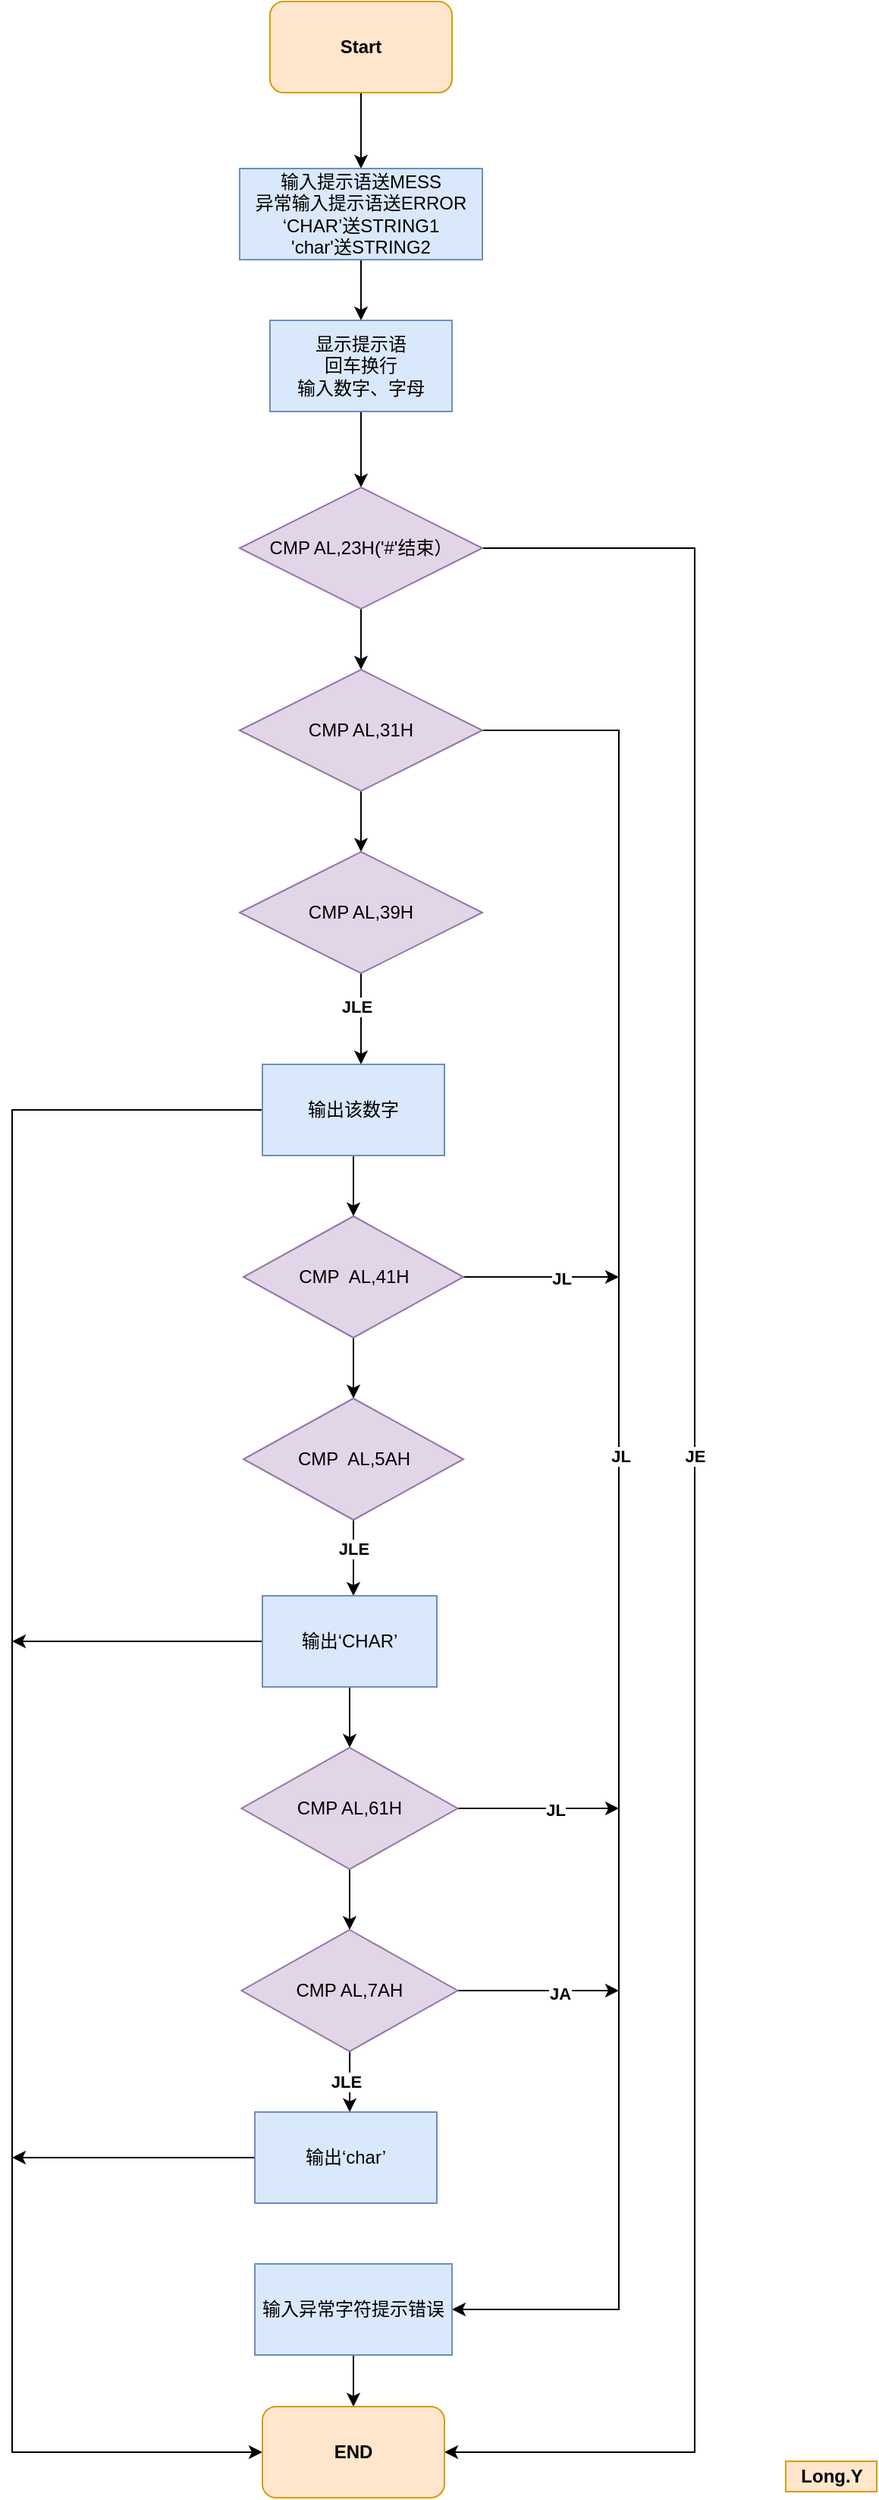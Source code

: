 <mxfile version="13.10.2" type="github">
  <diagram id="Nwg3WyFcd92C4MpyAzYH" name="Page-1">
    <mxGraphModel dx="1182" dy="732" grid="1" gridSize="10" guides="1" tooltips="1" connect="1" arrows="1" fold="1" page="1" pageScale="1" pageWidth="1169" pageHeight="1654" math="0" shadow="0">
      <root>
        <mxCell id="0" />
        <mxCell id="1" parent="0" />
        <mxCell id="Y2V9ogd07U0EQmlaDPV0-3" value="" style="edgeStyle=orthogonalEdgeStyle;rounded=0;orthogonalLoop=1;jettySize=auto;html=1;" edge="1" parent="1" source="Y2V9ogd07U0EQmlaDPV0-1" target="Y2V9ogd07U0EQmlaDPV0-2">
          <mxGeometry relative="1" as="geometry" />
        </mxCell>
        <mxCell id="Y2V9ogd07U0EQmlaDPV0-1" value="&lt;b&gt;Start&lt;/b&gt;" style="rounded=1;whiteSpace=wrap;html=1;fillColor=#ffe6cc;strokeColor=#d79b00;" vertex="1" parent="1">
          <mxGeometry x="350" y="10" width="120" height="60" as="geometry" />
        </mxCell>
        <mxCell id="Y2V9ogd07U0EQmlaDPV0-5" value="" style="edgeStyle=orthogonalEdgeStyle;rounded=0;orthogonalLoop=1;jettySize=auto;html=1;" edge="1" parent="1" source="Y2V9ogd07U0EQmlaDPV0-2" target="Y2V9ogd07U0EQmlaDPV0-4">
          <mxGeometry relative="1" as="geometry" />
        </mxCell>
        <mxCell id="Y2V9ogd07U0EQmlaDPV0-2" value="输入提示语送MESS&lt;br&gt;异常输入提示语送ERROR&lt;br&gt;‘CHAR’送STRING1&lt;br&gt;&#39;char&#39;送STRING2" style="rounded=0;whiteSpace=wrap;html=1;fillColor=#dae8fc;strokeColor=#6c8ebf;" vertex="1" parent="1">
          <mxGeometry x="330" y="120" width="160" height="60" as="geometry" />
        </mxCell>
        <mxCell id="Y2V9ogd07U0EQmlaDPV0-7" value="" style="edgeStyle=orthogonalEdgeStyle;rounded=0;orthogonalLoop=1;jettySize=auto;html=1;" edge="1" parent="1" source="Y2V9ogd07U0EQmlaDPV0-4" target="Y2V9ogd07U0EQmlaDPV0-6">
          <mxGeometry relative="1" as="geometry" />
        </mxCell>
        <mxCell id="Y2V9ogd07U0EQmlaDPV0-4" value="显示提示语&lt;br&gt;回车换行&lt;br&gt;输入数字、字母" style="whiteSpace=wrap;html=1;rounded=0;fillColor=#dae8fc;strokeColor=#6c8ebf;" vertex="1" parent="1">
          <mxGeometry x="350" y="220" width="120" height="60" as="geometry" />
        </mxCell>
        <mxCell id="Y2V9ogd07U0EQmlaDPV0-9" style="edgeStyle=orthogonalEdgeStyle;rounded=0;orthogonalLoop=1;jettySize=auto;html=1;exitX=1;exitY=0.5;exitDx=0;exitDy=0;entryX=1;entryY=0.5;entryDx=0;entryDy=0;" edge="1" parent="1" source="Y2V9ogd07U0EQmlaDPV0-6">
          <mxGeometry relative="1" as="geometry">
            <mxPoint x="465" y="1624" as="targetPoint" />
            <Array as="points">
              <mxPoint x="630" y="370" />
              <mxPoint x="630" y="1624" />
            </Array>
          </mxGeometry>
        </mxCell>
        <mxCell id="Y2V9ogd07U0EQmlaDPV0-10" value="JE" style="edgeLabel;html=1;align=center;verticalAlign=middle;resizable=0;points=[];fontStyle=1" vertex="1" connectable="0" parent="Y2V9ogd07U0EQmlaDPV0-9">
          <mxGeometry x="-0.054" relative="1" as="geometry">
            <mxPoint as="offset" />
          </mxGeometry>
        </mxCell>
        <mxCell id="Y2V9ogd07U0EQmlaDPV0-14" value="" style="edgeStyle=orthogonalEdgeStyle;rounded=0;orthogonalLoop=1;jettySize=auto;html=1;" edge="1" parent="1" source="Y2V9ogd07U0EQmlaDPV0-6" target="Y2V9ogd07U0EQmlaDPV0-13">
          <mxGeometry relative="1" as="geometry" />
        </mxCell>
        <mxCell id="Y2V9ogd07U0EQmlaDPV0-6" value="CMP AL,23H(&#39;#&#39;结束）" style="rhombus;whiteSpace=wrap;html=1;rounded=0;fillColor=#e1d5e7;strokeColor=#9673a6;" vertex="1" parent="1">
          <mxGeometry x="330" y="330" width="160" height="80" as="geometry" />
        </mxCell>
        <mxCell id="Y2V9ogd07U0EQmlaDPV0-16" style="edgeStyle=orthogonalEdgeStyle;rounded=0;orthogonalLoop=1;jettySize=auto;html=1;entryX=1;entryY=0.5;entryDx=0;entryDy=0;" edge="1" parent="1" source="Y2V9ogd07U0EQmlaDPV0-13" target="Y2V9ogd07U0EQmlaDPV0-15">
          <mxGeometry relative="1" as="geometry">
            <mxPoint x="580" y="860" as="targetPoint" />
            <Array as="points">
              <mxPoint x="580" y="490" />
              <mxPoint x="580" y="1530" />
            </Array>
          </mxGeometry>
        </mxCell>
        <mxCell id="Y2V9ogd07U0EQmlaDPV0-18" value="JL" style="edgeLabel;html=1;align=center;verticalAlign=middle;resizable=0;points=[];fontStyle=1" vertex="1" connectable="0" parent="Y2V9ogd07U0EQmlaDPV0-16">
          <mxGeometry x="-0.084" y="1" relative="1" as="geometry">
            <mxPoint as="offset" />
          </mxGeometry>
        </mxCell>
        <mxCell id="Y2V9ogd07U0EQmlaDPV0-20" value="" style="edgeStyle=orthogonalEdgeStyle;rounded=0;orthogonalLoop=1;jettySize=auto;html=1;" edge="1" parent="1" source="Y2V9ogd07U0EQmlaDPV0-13" target="Y2V9ogd07U0EQmlaDPV0-19">
          <mxGeometry relative="1" as="geometry" />
        </mxCell>
        <mxCell id="Y2V9ogd07U0EQmlaDPV0-13" value="CMP AL,31H" style="rhombus;whiteSpace=wrap;html=1;rounded=0;fillColor=#e1d5e7;strokeColor=#9673a6;" vertex="1" parent="1">
          <mxGeometry x="330" y="450" width="160" height="80" as="geometry" />
        </mxCell>
        <mxCell id="Y2V9ogd07U0EQmlaDPV0-17" value="" style="edgeStyle=orthogonalEdgeStyle;rounded=0;orthogonalLoop=1;jettySize=auto;html=1;" edge="1" parent="1" source="Y2V9ogd07U0EQmlaDPV0-15">
          <mxGeometry relative="1" as="geometry">
            <mxPoint x="405" y="1594" as="targetPoint" />
          </mxGeometry>
        </mxCell>
        <mxCell id="Y2V9ogd07U0EQmlaDPV0-15" value="输入异常字符提示错误" style="rounded=0;whiteSpace=wrap;html=1;fillColor=#dae8fc;strokeColor=#6c8ebf;" vertex="1" parent="1">
          <mxGeometry x="340" y="1500" width="130" height="60" as="geometry" />
        </mxCell>
        <mxCell id="Y2V9ogd07U0EQmlaDPV0-26" value="" style="edgeStyle=orthogonalEdgeStyle;rounded=0;orthogonalLoop=1;jettySize=auto;html=1;" edge="1" parent="1" source="Y2V9ogd07U0EQmlaDPV0-19" target="Y2V9ogd07U0EQmlaDPV0-21">
          <mxGeometry relative="1" as="geometry">
            <Array as="points">
              <mxPoint x="410" y="770" />
              <mxPoint x="410" y="770" />
            </Array>
          </mxGeometry>
        </mxCell>
        <mxCell id="Y2V9ogd07U0EQmlaDPV0-27" value="JLE" style="edgeLabel;html=1;align=center;verticalAlign=middle;resizable=0;points=[];fontStyle=1" vertex="1" connectable="0" parent="Y2V9ogd07U0EQmlaDPV0-26">
          <mxGeometry x="-0.267" y="-3" relative="1" as="geometry">
            <mxPoint as="offset" />
          </mxGeometry>
        </mxCell>
        <mxCell id="Y2V9ogd07U0EQmlaDPV0-19" value="CMP AL,39H" style="rhombus;whiteSpace=wrap;html=1;rounded=0;fillColor=#e1d5e7;strokeColor=#9673a6;" vertex="1" parent="1">
          <mxGeometry x="330" y="570" width="160" height="80" as="geometry" />
        </mxCell>
        <mxCell id="Y2V9ogd07U0EQmlaDPV0-28" style="edgeStyle=orthogonalEdgeStyle;rounded=0;orthogonalLoop=1;jettySize=auto;html=1;entryX=0;entryY=0.5;entryDx=0;entryDy=0;" edge="1" parent="1" source="Y2V9ogd07U0EQmlaDPV0-21">
          <mxGeometry relative="1" as="geometry">
            <mxPoint x="345" y="1624" as="targetPoint" />
            <Array as="points">
              <mxPoint x="180" y="740" />
              <mxPoint x="180" y="1624" />
            </Array>
          </mxGeometry>
        </mxCell>
        <mxCell id="Y2V9ogd07U0EQmlaDPV0-30" value="" style="edgeStyle=orthogonalEdgeStyle;rounded=0;orthogonalLoop=1;jettySize=auto;html=1;" edge="1" parent="1" source="Y2V9ogd07U0EQmlaDPV0-21" target="Y2V9ogd07U0EQmlaDPV0-29">
          <mxGeometry relative="1" as="geometry" />
        </mxCell>
        <mxCell id="Y2V9ogd07U0EQmlaDPV0-21" value="输出该数字" style="whiteSpace=wrap;html=1;rounded=0;fillColor=#dae8fc;strokeColor=#6c8ebf;" vertex="1" parent="1">
          <mxGeometry x="345" y="710" width="120" height="60" as="geometry" />
        </mxCell>
        <mxCell id="Y2V9ogd07U0EQmlaDPV0-31" style="edgeStyle=orthogonalEdgeStyle;rounded=0;orthogonalLoop=1;jettySize=auto;html=1;exitX=1;exitY=0.5;exitDx=0;exitDy=0;" edge="1" parent="1" source="Y2V9ogd07U0EQmlaDPV0-29">
          <mxGeometry relative="1" as="geometry">
            <mxPoint x="580" y="850" as="targetPoint" />
            <Array as="points">
              <mxPoint x="550" y="850" />
              <mxPoint x="550" y="850" />
            </Array>
          </mxGeometry>
        </mxCell>
        <mxCell id="Y2V9ogd07U0EQmlaDPV0-32" value="JL" style="edgeLabel;html=1;align=center;verticalAlign=middle;resizable=0;points=[];fontStyle=1" vertex="1" connectable="0" parent="Y2V9ogd07U0EQmlaDPV0-31">
          <mxGeometry x="0.239" y="-1" relative="1" as="geometry">
            <mxPoint x="1" as="offset" />
          </mxGeometry>
        </mxCell>
        <mxCell id="Y2V9ogd07U0EQmlaDPV0-35" value="" style="edgeStyle=orthogonalEdgeStyle;rounded=0;orthogonalLoop=1;jettySize=auto;html=1;" edge="1" parent="1" source="Y2V9ogd07U0EQmlaDPV0-29" target="Y2V9ogd07U0EQmlaDPV0-34">
          <mxGeometry relative="1" as="geometry" />
        </mxCell>
        <mxCell id="Y2V9ogd07U0EQmlaDPV0-29" value="CMP&amp;nbsp; AL,41H" style="rhombus;whiteSpace=wrap;html=1;rounded=0;fillColor=#e1d5e7;strokeColor=#9673a6;" vertex="1" parent="1">
          <mxGeometry x="332.5" y="810" width="145" height="80" as="geometry" />
        </mxCell>
        <mxCell id="Y2V9ogd07U0EQmlaDPV0-42" value="" style="edgeStyle=orthogonalEdgeStyle;rounded=0;orthogonalLoop=1;jettySize=auto;html=1;" edge="1" parent="1" source="Y2V9ogd07U0EQmlaDPV0-34" target="Y2V9ogd07U0EQmlaDPV0-36">
          <mxGeometry relative="1" as="geometry">
            <Array as="points">
              <mxPoint x="405" y="1040" />
              <mxPoint x="405" y="1040" />
            </Array>
          </mxGeometry>
        </mxCell>
        <mxCell id="Y2V9ogd07U0EQmlaDPV0-43" value="JLE" style="edgeLabel;html=1;align=center;verticalAlign=middle;resizable=0;points=[];fontStyle=1" vertex="1" connectable="0" parent="Y2V9ogd07U0EQmlaDPV0-42">
          <mxGeometry x="-0.244" relative="1" as="geometry">
            <mxPoint as="offset" />
          </mxGeometry>
        </mxCell>
        <mxCell id="Y2V9ogd07U0EQmlaDPV0-34" value="CMP&amp;nbsp; AL,5AH" style="rhombus;whiteSpace=wrap;html=1;rounded=0;fillColor=#e1d5e7;strokeColor=#9673a6;" vertex="1" parent="1">
          <mxGeometry x="332.5" y="930" width="145" height="80" as="geometry" />
        </mxCell>
        <mxCell id="Y2V9ogd07U0EQmlaDPV0-39" style="edgeStyle=orthogonalEdgeStyle;rounded=0;orthogonalLoop=1;jettySize=auto;html=1;" edge="1" parent="1" source="Y2V9ogd07U0EQmlaDPV0-36">
          <mxGeometry relative="1" as="geometry">
            <mxPoint x="180" y="1090" as="targetPoint" />
          </mxGeometry>
        </mxCell>
        <mxCell id="Y2V9ogd07U0EQmlaDPV0-41" value="" style="edgeStyle=orthogonalEdgeStyle;rounded=0;orthogonalLoop=1;jettySize=auto;html=1;" edge="1" parent="1" source="Y2V9ogd07U0EQmlaDPV0-36" target="Y2V9ogd07U0EQmlaDPV0-40">
          <mxGeometry relative="1" as="geometry" />
        </mxCell>
        <mxCell id="Y2V9ogd07U0EQmlaDPV0-36" value="输出‘CHAR’" style="whiteSpace=wrap;html=1;rounded=0;fillColor=#dae8fc;strokeColor=#6c8ebf;" vertex="1" parent="1">
          <mxGeometry x="345" y="1060" width="115" height="60" as="geometry" />
        </mxCell>
        <mxCell id="Y2V9ogd07U0EQmlaDPV0-44" style="edgeStyle=orthogonalEdgeStyle;rounded=0;orthogonalLoop=1;jettySize=auto;html=1;exitX=1;exitY=0.5;exitDx=0;exitDy=0;" edge="1" parent="1" source="Y2V9ogd07U0EQmlaDPV0-40">
          <mxGeometry relative="1" as="geometry">
            <mxPoint x="580" y="1200" as="targetPoint" />
          </mxGeometry>
        </mxCell>
        <mxCell id="Y2V9ogd07U0EQmlaDPV0-45" value="JL" style="edgeLabel;html=1;align=center;verticalAlign=middle;resizable=0;points=[];fontStyle=1" vertex="1" connectable="0" parent="Y2V9ogd07U0EQmlaDPV0-44">
          <mxGeometry x="0.209" relative="1" as="geometry">
            <mxPoint as="offset" />
          </mxGeometry>
        </mxCell>
        <mxCell id="Y2V9ogd07U0EQmlaDPV0-47" value="" style="edgeStyle=orthogonalEdgeStyle;rounded=0;orthogonalLoop=1;jettySize=auto;html=1;" edge="1" parent="1" source="Y2V9ogd07U0EQmlaDPV0-40" target="Y2V9ogd07U0EQmlaDPV0-46">
          <mxGeometry relative="1" as="geometry" />
        </mxCell>
        <mxCell id="Y2V9ogd07U0EQmlaDPV0-40" value="CMP AL,61H" style="rhombus;whiteSpace=wrap;html=1;rounded=0;fillColor=#e1d5e7;strokeColor=#9673a6;" vertex="1" parent="1">
          <mxGeometry x="331.25" y="1160" width="142.5" height="80" as="geometry" />
        </mxCell>
        <mxCell id="Y2V9ogd07U0EQmlaDPV0-49" value="" style="edgeStyle=orthogonalEdgeStyle;rounded=0;orthogonalLoop=1;jettySize=auto;html=1;" edge="1" parent="1" source="Y2V9ogd07U0EQmlaDPV0-46" target="Y2V9ogd07U0EQmlaDPV0-48">
          <mxGeometry relative="1" as="geometry">
            <Array as="points">
              <mxPoint x="403" y="1380" />
              <mxPoint x="403" y="1380" />
            </Array>
          </mxGeometry>
        </mxCell>
        <mxCell id="Y2V9ogd07U0EQmlaDPV0-50" value="JLE" style="edgeLabel;html=1;align=center;verticalAlign=middle;resizable=0;points=[];fontStyle=1" vertex="1" connectable="0" parent="Y2V9ogd07U0EQmlaDPV0-49">
          <mxGeometry x="-0.422" y="-2" relative="1" as="geometry">
            <mxPoint x="-0.6" y="8.06" as="offset" />
          </mxGeometry>
        </mxCell>
        <mxCell id="Y2V9ogd07U0EQmlaDPV0-53" style="edgeStyle=orthogonalEdgeStyle;rounded=0;orthogonalLoop=1;jettySize=auto;html=1;exitX=1;exitY=0.5;exitDx=0;exitDy=0;" edge="1" parent="1" source="Y2V9ogd07U0EQmlaDPV0-46">
          <mxGeometry relative="1" as="geometry">
            <mxPoint x="580" y="1320" as="targetPoint" />
          </mxGeometry>
        </mxCell>
        <mxCell id="Y2V9ogd07U0EQmlaDPV0-54" value="JA" style="edgeLabel;html=1;align=center;verticalAlign=middle;resizable=0;points=[];fontStyle=1" vertex="1" connectable="0" parent="Y2V9ogd07U0EQmlaDPV0-53">
          <mxGeometry x="0.266" y="-1" relative="1" as="geometry">
            <mxPoint as="offset" />
          </mxGeometry>
        </mxCell>
        <mxCell id="Y2V9ogd07U0EQmlaDPV0-46" value="CMP AL,7AH" style="rhombus;whiteSpace=wrap;html=1;rounded=0;fillColor=#e1d5e7;strokeColor=#9673a6;" vertex="1" parent="1">
          <mxGeometry x="331.25" y="1280" width="142.5" height="80" as="geometry" />
        </mxCell>
        <mxCell id="Y2V9ogd07U0EQmlaDPV0-51" style="edgeStyle=orthogonalEdgeStyle;rounded=0;orthogonalLoop=1;jettySize=auto;html=1;" edge="1" parent="1" source="Y2V9ogd07U0EQmlaDPV0-48">
          <mxGeometry relative="1" as="geometry">
            <mxPoint x="180" y="1430" as="targetPoint" />
          </mxGeometry>
        </mxCell>
        <mxCell id="Y2V9ogd07U0EQmlaDPV0-48" value="输出‘char’" style="whiteSpace=wrap;html=1;rounded=0;fillColor=#dae8fc;strokeColor=#6c8ebf;" vertex="1" parent="1">
          <mxGeometry x="340" y="1400" width="120" height="60" as="geometry" />
        </mxCell>
        <mxCell id="Y2V9ogd07U0EQmlaDPV0-52" value="&lt;b&gt;END&lt;/b&gt;" style="rounded=1;whiteSpace=wrap;html=1;fillColor=#ffe6cc;strokeColor=#d79b00;" vertex="1" parent="1">
          <mxGeometry x="345" y="1594" width="120" height="60" as="geometry" />
        </mxCell>
        <mxCell id="Y2V9ogd07U0EQmlaDPV0-55" value="&lt;b&gt;Long.Y&lt;/b&gt;" style="text;html=1;align=center;verticalAlign=middle;resizable=0;points=[];autosize=1;fillColor=#ffe6cc;strokeColor=#d79b00;" vertex="1" parent="1">
          <mxGeometry x="690" y="1630" width="60" height="20" as="geometry" />
        </mxCell>
      </root>
    </mxGraphModel>
  </diagram>
</mxfile>
